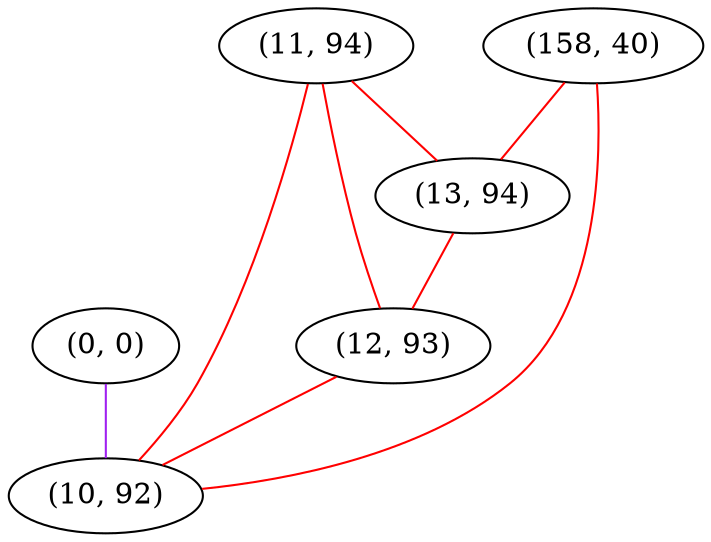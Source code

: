 graph "" {
"(0, 0)";
"(11, 94)";
"(158, 40)";
"(13, 94)";
"(12, 93)";
"(10, 92)";
"(0, 0)" -- "(10, 92)"  [color=purple, key=0, weight=4];
"(11, 94)" -- "(13, 94)"  [color=red, key=0, weight=1];
"(11, 94)" -- "(12, 93)"  [color=red, key=0, weight=1];
"(11, 94)" -- "(10, 92)"  [color=red, key=0, weight=1];
"(158, 40)" -- "(13, 94)"  [color=red, key=0, weight=1];
"(158, 40)" -- "(10, 92)"  [color=red, key=0, weight=1];
"(13, 94)" -- "(12, 93)"  [color=red, key=0, weight=1];
"(12, 93)" -- "(10, 92)"  [color=red, key=0, weight=1];
}
